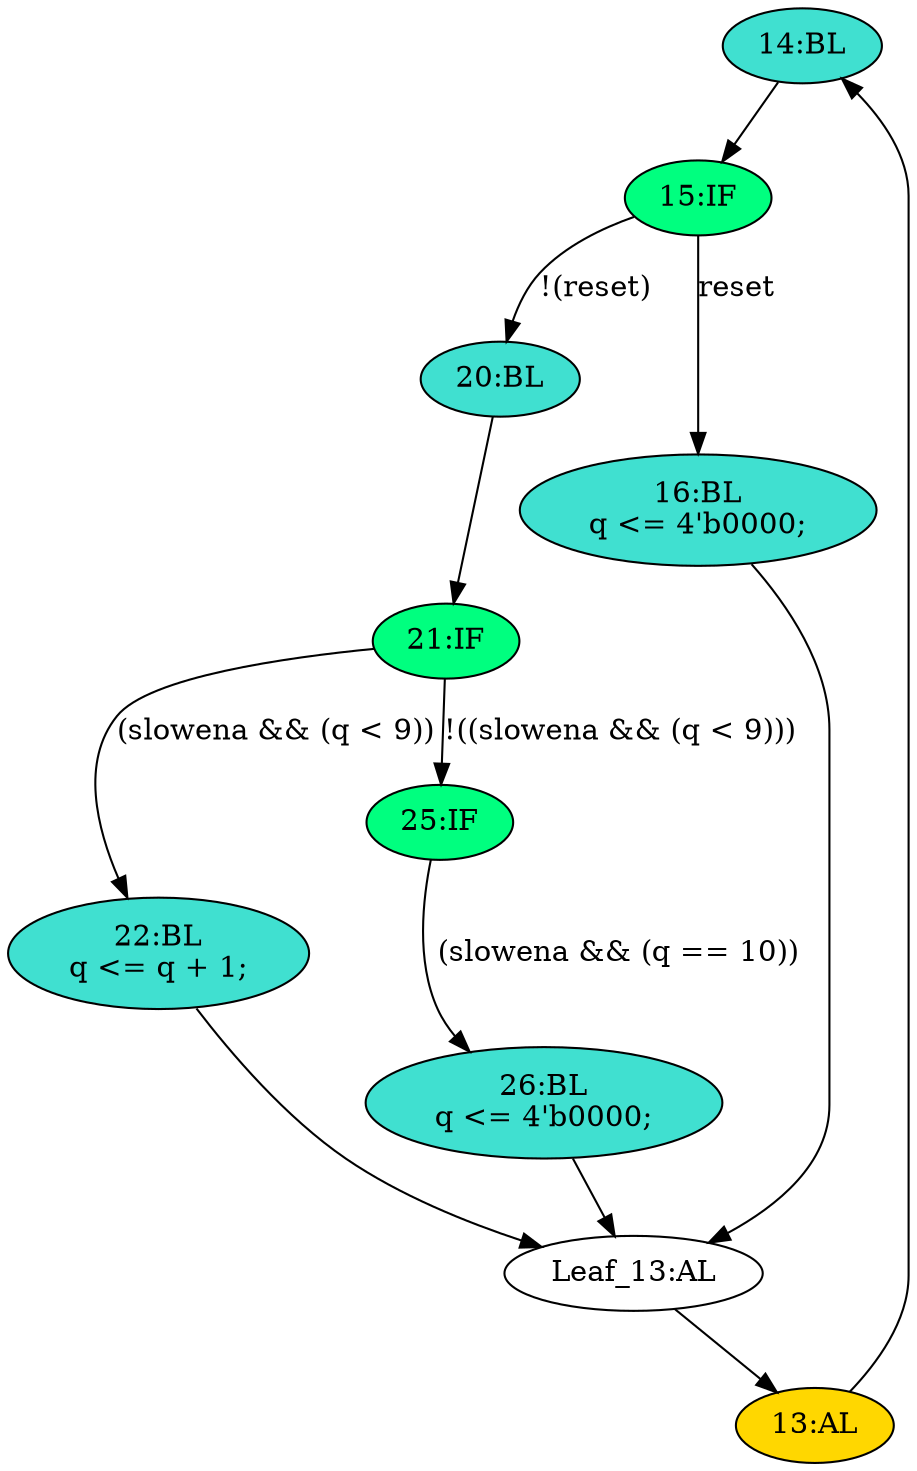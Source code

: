 strict digraph "compose( ,  )" {
	node [label="\N"];
	"14:BL"	[ast="<pyverilog.vparser.ast.Block object at 0x7fe09bef5690>",
		fillcolor=turquoise,
		label="14:BL",
		statements="[]",
		style=filled,
		typ=Block];
	"15:IF"	[ast="<pyverilog.vparser.ast.IfStatement object at 0x7fe09bbd6bd0>",
		fillcolor=springgreen,
		label="15:IF",
		statements="[]",
		style=filled,
		typ=IfStatement];
	"14:BL" -> "15:IF"	[cond="[]",
		lineno=None];
	"20:BL"	[ast="<pyverilog.vparser.ast.Block object at 0x7fe09bbd6910>",
		fillcolor=turquoise,
		label="20:BL",
		statements="[]",
		style=filled,
		typ=Block];
	"21:IF"	[ast="<pyverilog.vparser.ast.IfStatement object at 0x7fe09bbcebd0>",
		fillcolor=springgreen,
		label="21:IF",
		statements="[]",
		style=filled,
		typ=IfStatement];
	"20:BL" -> "21:IF"	[cond="[]",
		lineno=None];
	"22:BL"	[ast="<pyverilog.vparser.ast.Block object at 0x7fe09be63210>",
		fillcolor=turquoise,
		label="22:BL
q <= q + 1;",
		statements="[<pyverilog.vparser.ast.NonblockingSubstitution object at 0x7fe09bbce4d0>]",
		style=filled,
		typ=Block];
	"Leaf_13:AL"	[def_var="['q']",
		label="Leaf_13:AL"];
	"22:BL" -> "Leaf_13:AL"	[cond="[]",
		lineno=None];
	"26:BL"	[ast="<pyverilog.vparser.ast.Block object at 0x7fe09be7d610>",
		fillcolor=turquoise,
		label="26:BL
q <= 4'b0000;",
		statements="[<pyverilog.vparser.ast.NonblockingSubstitution object at 0x7fe09be66750>]",
		style=filled,
		typ=Block];
	"26:BL" -> "Leaf_13:AL"	[cond="[]",
		lineno=None];
	"21:IF" -> "22:BL"	[cond="['slowena', 'q']",
		label="(slowena && (q < 9))",
		lineno=21];
	"25:IF"	[ast="<pyverilog.vparser.ast.IfStatement object at 0x7fe09be7d4d0>",
		fillcolor=springgreen,
		label="25:IF",
		statements="[]",
		style=filled,
		typ=IfStatement];
	"21:IF" -> "25:IF"	[cond="['slowena', 'q']",
		label="!((slowena && (q < 9)))",
		lineno=21];
	"15:IF" -> "20:BL"	[cond="['reset']",
		label="!(reset)",
		lineno=15];
	"16:BL"	[ast="<pyverilog.vparser.ast.Block object at 0x7fe09bef5410>",
		fillcolor=turquoise,
		label="16:BL
q <= 4'b0000;",
		statements="[<pyverilog.vparser.ast.NonblockingSubstitution object at 0x7fe09bbd6810>]",
		style=filled,
		typ=Block];
	"15:IF" -> "16:BL"	[cond="['reset']",
		label=reset,
		lineno=15];
	"13:AL"	[ast="<pyverilog.vparser.ast.Always object at 0x7fe09bef5390>",
		clk_sens=True,
		fillcolor=gold,
		label="13:AL",
		sens="['clk']",
		statements="[]",
		style=filled,
		typ=Always,
		use_var="['q', 'reset', 'slowena']"];
	"Leaf_13:AL" -> "13:AL";
	"25:IF" -> "26:BL"	[cond="['slowena', 'q']",
		label="(slowena && (q == 10))",
		lineno=25];
	"13:AL" -> "14:BL"	[cond="[]",
		lineno=None];
	"16:BL" -> "Leaf_13:AL"	[cond="[]",
		lineno=None];
}
